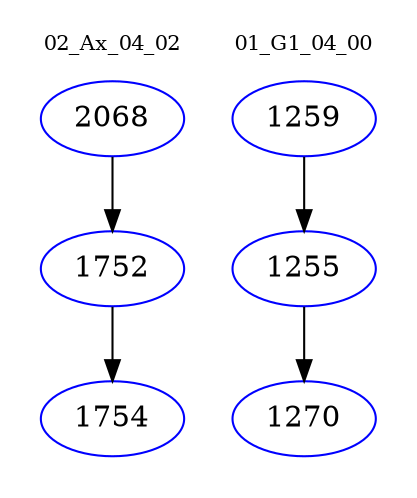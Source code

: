 digraph{
subgraph cluster_0 {
color = white
label = "02_Ax_04_02";
fontsize=10;
T0_2068 [label="2068", color="blue"]
T0_2068 -> T0_1752 [color="black"]
T0_1752 [label="1752", color="blue"]
T0_1752 -> T0_1754 [color="black"]
T0_1754 [label="1754", color="blue"]
}
subgraph cluster_1 {
color = white
label = "01_G1_04_00";
fontsize=10;
T1_1259 [label="1259", color="blue"]
T1_1259 -> T1_1255 [color="black"]
T1_1255 [label="1255", color="blue"]
T1_1255 -> T1_1270 [color="black"]
T1_1270 [label="1270", color="blue"]
}
}

